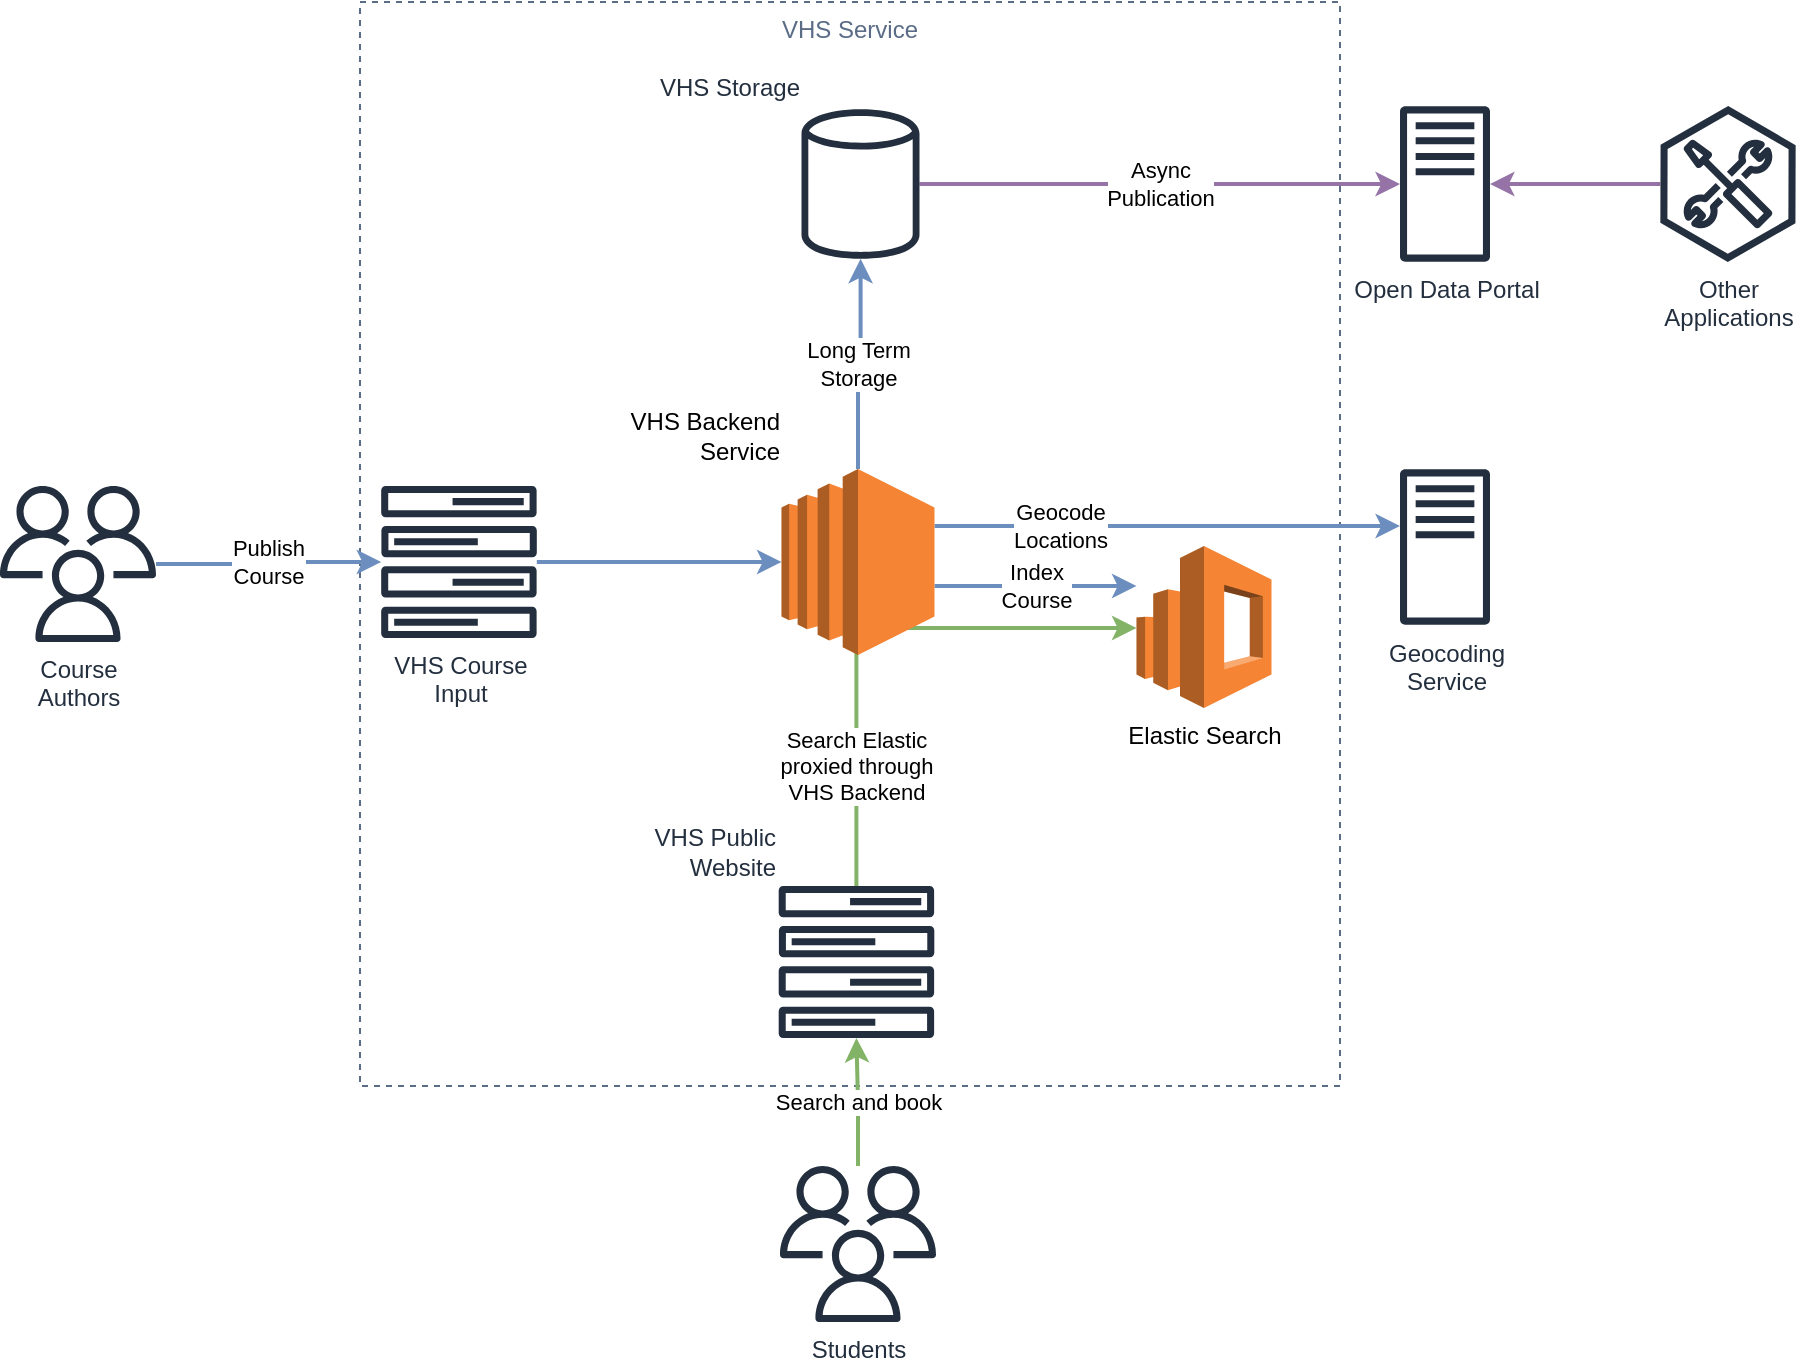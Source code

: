 <mxfile version="14.6.13" type="device"><diagram id="dPtaGCGh3vOBI2gwwvTd" name="ideal"><mxGraphModel dx="1404" dy="895" grid="0" gridSize="10" guides="1" tooltips="1" connect="1" arrows="1" fold="1" page="0" pageScale="1" pageWidth="827" pageHeight="1169" math="0" shadow="0"><root><mxCell id="0"/><mxCell id="1" parent="0"/><mxCell id="oNyhtRMVlXz27x-0mPv--24" value="VHS Service" style="fillColor=none;strokeColor=#5A6C86;dashed=1;verticalAlign=top;fontStyle=0;fontColor=#5A6C86;" vertex="1" parent="1"><mxGeometry x="250" y="38" width="490" height="542" as="geometry"/></mxCell><mxCell id="oNyhtRMVlXz27x-0mPv--19" value="Search Elastic&lt;br&gt;proxied through&lt;br&gt;VHS Backend" style="edgeStyle=orthogonalEdgeStyle;rounded=0;orthogonalLoop=1;jettySize=auto;html=1;fillColor=#d5e8d4;strokeColor=#82b366;strokeWidth=2;" edge="1" parent="1" source="oNyhtRMVlXz27x-0mPv--18" target="oNyhtRMVlXz27x-0mPv--16"><mxGeometry x="-0.554" relative="1" as="geometry"><Array as="points"><mxPoint x="499" y="351"/></Array><mxPoint as="offset"/></mxGeometry></mxCell><mxCell id="oNyhtRMVlXz27x-0mPv--6" value="Publish&lt;br&gt;Course" style="edgeStyle=orthogonalEdgeStyle;rounded=0;orthogonalLoop=1;jettySize=auto;html=1;fillColor=#dae8fc;strokeColor=#6c8ebf;strokeWidth=2;" edge="1" parent="1" source="oNyhtRMVlXz27x-0mPv--2" target="oNyhtRMVlXz27x-0mPv--5"><mxGeometry relative="1" as="geometry"/></mxCell><mxCell id="oNyhtRMVlXz27x-0mPv--2" value="Course&lt;br&gt;Authors" style="outlineConnect=0;fontColor=#232F3E;gradientColor=none;fillColor=#232F3E;strokeColor=none;dashed=0;verticalLabelPosition=bottom;verticalAlign=top;align=center;html=1;fontSize=12;fontStyle=0;aspect=fixed;pointerEvents=1;shape=mxgraph.aws4.users;" vertex="1" parent="1"><mxGeometry x="70" y="280" width="78" height="78" as="geometry"/></mxCell><mxCell id="oNyhtRMVlXz27x-0mPv--13" value="Async&lt;br&gt;Publication" style="edgeStyle=orthogonalEdgeStyle;rounded=0;orthogonalLoop=1;jettySize=auto;html=1;fillColor=#e1d5e7;strokeColor=#9673a6;strokeWidth=2;" edge="1" parent="1" source="oNyhtRMVlXz27x-0mPv--4" target="oNyhtRMVlXz27x-0mPv--8"><mxGeometry relative="1" as="geometry"/></mxCell><mxCell id="oNyhtRMVlXz27x-0mPv--4" value="VHS Storage" style="outlineConnect=0;fontColor=#232F3E;gradientColor=none;fillColor=#232F3E;strokeColor=none;dashed=0;verticalLabelPosition=top;verticalAlign=bottom;align=right;html=1;fontSize=12;fontStyle=0;aspect=fixed;pointerEvents=1;shape=mxgraph.aws4.generic_database;labelPosition=left;" vertex="1" parent="1"><mxGeometry x="470.75" y="90" width="59" height="78" as="geometry"/></mxCell><mxCell id="oNyhtRMVlXz27x-0mPv--7" value="Long Term&lt;br&gt;Storage" style="edgeStyle=orthogonalEdgeStyle;rounded=0;orthogonalLoop=1;jettySize=auto;html=1;exitX=0.5;exitY=0;exitDx=0;exitDy=0;exitPerimeter=0;fillColor=#dae8fc;strokeColor=#6c8ebf;strokeWidth=2;" edge="1" parent="1" source="oNyhtRMVlXz27x-0mPv--14" target="oNyhtRMVlXz27x-0mPv--4"><mxGeometry relative="1" as="geometry"/></mxCell><mxCell id="oNyhtRMVlXz27x-0mPv--15" value="" style="edgeStyle=orthogonalEdgeStyle;rounded=0;orthogonalLoop=1;jettySize=auto;html=1;fillColor=#dae8fc;strokeColor=#6c8ebf;strokeWidth=2;" edge="1" parent="1" source="oNyhtRMVlXz27x-0mPv--5" target="oNyhtRMVlXz27x-0mPv--14"><mxGeometry relative="1" as="geometry"/></mxCell><mxCell id="oNyhtRMVlXz27x-0mPv--5" value="VHS Course&lt;br&gt;Input" style="outlineConnect=0;fontColor=#232F3E;gradientColor=none;fillColor=#232F3E;strokeColor=none;dashed=0;verticalLabelPosition=bottom;verticalAlign=top;align=center;html=1;fontSize=12;fontStyle=0;aspect=fixed;pointerEvents=1;shape=mxgraph.aws4.forums;labelPosition=center;" vertex="1" parent="1"><mxGeometry x="260.5" y="280" width="78" height="76" as="geometry"/></mxCell><mxCell id="oNyhtRMVlXz27x-0mPv--8" value="Open Data Portal" style="outlineConnect=0;fontColor=#232F3E;gradientColor=none;fillColor=#232F3E;strokeColor=none;dashed=0;verticalLabelPosition=bottom;verticalAlign=top;align=center;html=1;fontSize=12;fontStyle=0;aspect=fixed;pointerEvents=1;shape=mxgraph.aws4.traditional_server;" vertex="1" parent="1"><mxGeometry x="770" y="90" width="45" height="78" as="geometry"/></mxCell><mxCell id="oNyhtRMVlXz27x-0mPv--17" value="Index&lt;br&gt;Course" style="edgeStyle=orthogonalEdgeStyle;rounded=0;orthogonalLoop=1;jettySize=auto;html=1;fillColor=#dae8fc;strokeColor=#6c8ebf;strokeWidth=2;" edge="1" parent="1" source="oNyhtRMVlXz27x-0mPv--14" target="oNyhtRMVlXz27x-0mPv--16"><mxGeometry relative="1" as="geometry"><Array as="points"><mxPoint x="590" y="330"/><mxPoint x="590" y="330"/></Array></mxGeometry></mxCell><mxCell id="oNyhtRMVlXz27x-0mPv--27" value="Geocode&lt;br&gt;Locations" style="edgeStyle=orthogonalEdgeStyle;rounded=0;orthogonalLoop=1;jettySize=auto;html=1;strokeWidth=2;fillColor=#dae8fc;strokeColor=#6c8ebf;" edge="1" parent="1" source="oNyhtRMVlXz27x-0mPv--14" target="oNyhtRMVlXz27x-0mPv--26"><mxGeometry x="-0.461" relative="1" as="geometry"><Array as="points"><mxPoint x="650" y="300"/><mxPoint x="650" y="300"/></Array><mxPoint as="offset"/></mxGeometry></mxCell><mxCell id="oNyhtRMVlXz27x-0mPv--14" value="VHS Backend&lt;br&gt;Service" style="outlineConnect=0;dashed=0;verticalLabelPosition=top;verticalAlign=bottom;align=right;html=1;shape=mxgraph.aws3.ec2;fillColor=#F58534;gradientColor=none;labelPosition=left;" vertex="1" parent="1"><mxGeometry x="460.75" y="271.5" width="76.5" height="93" as="geometry"/></mxCell><mxCell id="oNyhtRMVlXz27x-0mPv--16" value="Elastic Search" style="outlineConnect=0;dashed=0;verticalLabelPosition=bottom;verticalAlign=top;align=center;html=1;shape=mxgraph.aws3.elasticsearch_service;fillColor=#F58534;gradientColor=none;" vertex="1" parent="1"><mxGeometry x="638.25" y="310" width="67.5" height="81" as="geometry"/></mxCell><mxCell id="oNyhtRMVlXz27x-0mPv--18" value="VHS Public&lt;br&gt;Website" style="outlineConnect=0;fontColor=#232F3E;gradientColor=none;fillColor=#232F3E;strokeColor=none;dashed=0;verticalLabelPosition=top;verticalAlign=bottom;align=right;html=1;fontSize=12;fontStyle=0;aspect=fixed;pointerEvents=1;shape=mxgraph.aws4.forums;labelPosition=left;" vertex="1" parent="1"><mxGeometry x="459.25" y="480" width="78" height="76" as="geometry"/></mxCell><mxCell id="oNyhtRMVlXz27x-0mPv--21" value="Search and book" style="edgeStyle=orthogonalEdgeStyle;rounded=0;orthogonalLoop=1;jettySize=auto;html=1;fillColor=#d5e8d4;strokeColor=#82b366;strokeWidth=2;" edge="1" parent="1" source="oNyhtRMVlXz27x-0mPv--20" target="oNyhtRMVlXz27x-0mPv--18"><mxGeometry relative="1" as="geometry"/></mxCell><mxCell id="oNyhtRMVlXz27x-0mPv--20" value="Students" style="outlineConnect=0;fontColor=#232F3E;gradientColor=none;fillColor=#232F3E;strokeColor=none;dashed=0;verticalLabelPosition=bottom;verticalAlign=top;align=center;html=1;fontSize=12;fontStyle=0;aspect=fixed;pointerEvents=1;shape=mxgraph.aws4.users;" vertex="1" parent="1"><mxGeometry x="460" y="620" width="78" height="78" as="geometry"/></mxCell><mxCell id="oNyhtRMVlXz27x-0mPv--23" value="" style="edgeStyle=orthogonalEdgeStyle;rounded=0;orthogonalLoop=1;jettySize=auto;html=1;fillColor=#e1d5e7;strokeColor=#9673a6;strokeWidth=2;" edge="1" parent="1" source="oNyhtRMVlXz27x-0mPv--22" target="oNyhtRMVlXz27x-0mPv--8"><mxGeometry relative="1" as="geometry"/></mxCell><mxCell id="oNyhtRMVlXz27x-0mPv--22" value="Other&lt;br&gt;Applications" style="outlineConnect=0;fontColor=#232F3E;gradientColor=none;fillColor=#232F3E;strokeColor=none;dashed=0;verticalLabelPosition=bottom;verticalAlign=top;align=center;html=1;fontSize=12;fontStyle=0;aspect=fixed;pointerEvents=1;shape=mxgraph.aws4.external_toolkit;" vertex="1" parent="1"><mxGeometry x="900" y="90" width="68" height="78" as="geometry"/></mxCell><mxCell id="oNyhtRMVlXz27x-0mPv--26" value="Geocoding&lt;br&gt;Service" style="outlineConnect=0;fontColor=#232F3E;gradientColor=none;fillColor=#232F3E;strokeColor=none;dashed=0;verticalLabelPosition=bottom;verticalAlign=top;align=center;html=1;fontSize=12;fontStyle=0;aspect=fixed;pointerEvents=1;shape=mxgraph.aws4.traditional_server;" vertex="1" parent="1"><mxGeometry x="770" y="271.5" width="45" height="78" as="geometry"/></mxCell></root></mxGraphModel></diagram></mxfile>